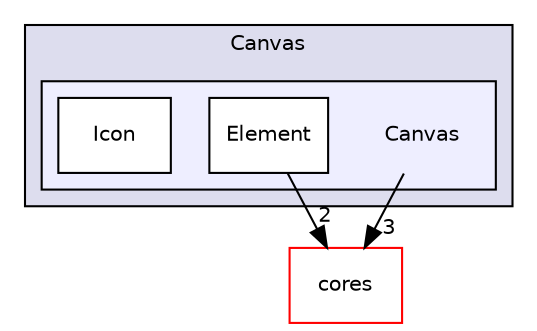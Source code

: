 digraph "libraries/Canvas/Canvas" {
  compound=true
  node [ fontsize="10", fontname="Helvetica"];
  edge [ labelfontsize="10", labelfontname="Helvetica"];
  subgraph clusterdir_356af1d24bd31439031a6e788a46a189 {
    graph [ bgcolor="#ddddee", pencolor="black", label="Canvas" fontname="Helvetica", fontsize="10", URL="dir_356af1d24bd31439031a6e788a46a189.html"]
  subgraph clusterdir_10288b54646f532b6184431839f4b2dd {
    graph [ bgcolor="#eeeeff", pencolor="black", label="" URL="dir_10288b54646f532b6184431839f4b2dd.html"];
    dir_10288b54646f532b6184431839f4b2dd [shape=plaintext label="Canvas"];
    dir_454055584dfa13392115c9df4d7c1d1e [shape=box label="Element" color="black" fillcolor="white" style="filled" URL="dir_454055584dfa13392115c9df4d7c1d1e.html"];
    dir_0ab0a533937e8a24253e5a1a7639fe3c [shape=box label="Icon" color="black" fillcolor="white" style="filled" URL="dir_0ab0a533937e8a24253e5a1a7639fe3c.html"];
  }
  }
  dir_51d9c9f08f6806a0f97badf342e5b4d7 [shape=box label="cores" fillcolor="white" style="filled" color="red" URL="dir_51d9c9f08f6806a0f97badf342e5b4d7.html"];
  dir_10288b54646f532b6184431839f4b2dd->dir_51d9c9f08f6806a0f97badf342e5b4d7 [headlabel="3", labeldistance=1.5 headhref="dir_000018_000000.html"];
  dir_454055584dfa13392115c9df4d7c1d1e->dir_51d9c9f08f6806a0f97badf342e5b4d7 [headlabel="2", labeldistance=1.5 headhref="dir_000019_000000.html"];
}
